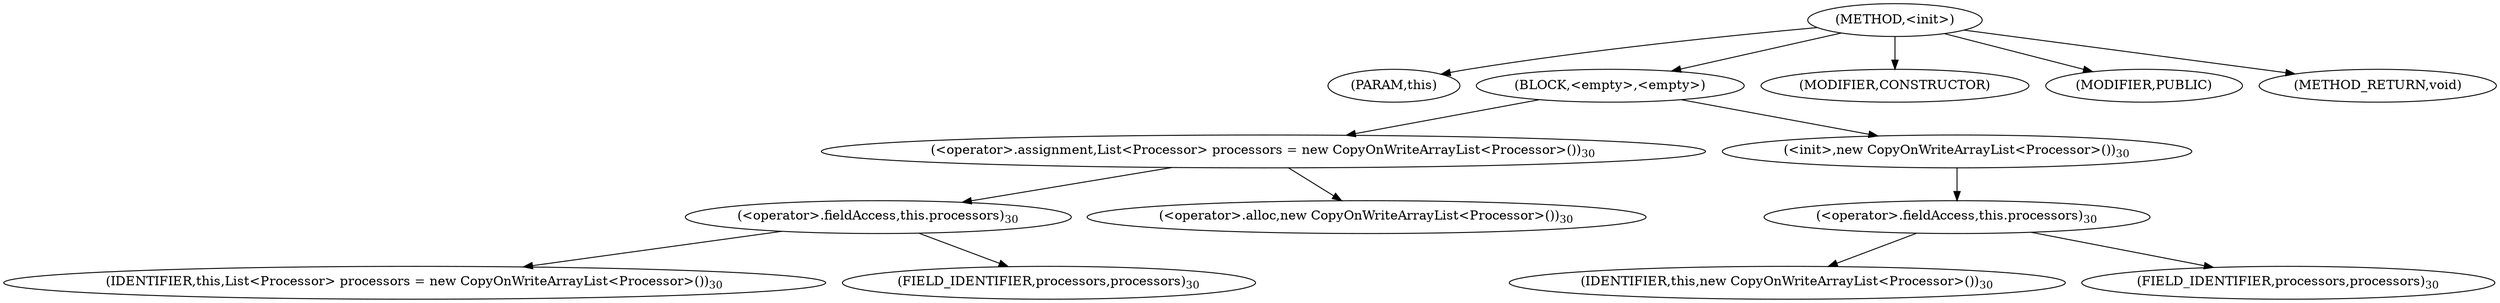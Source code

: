 digraph "&lt;init&gt;" {  
"56" [label = <(METHOD,&lt;init&gt;)> ]
"57" [label = <(PARAM,this)> ]
"58" [label = <(BLOCK,&lt;empty&gt;,&lt;empty&gt;)> ]
"59" [label = <(&lt;operator&gt;.assignment,List&lt;Processor&gt; processors = new CopyOnWriteArrayList&lt;Processor&gt;())<SUB>30</SUB>> ]
"60" [label = <(&lt;operator&gt;.fieldAccess,this.processors)<SUB>30</SUB>> ]
"61" [label = <(IDENTIFIER,this,List&lt;Processor&gt; processors = new CopyOnWriteArrayList&lt;Processor&gt;())<SUB>30</SUB>> ]
"62" [label = <(FIELD_IDENTIFIER,processors,processors)<SUB>30</SUB>> ]
"63" [label = <(&lt;operator&gt;.alloc,new CopyOnWriteArrayList&lt;Processor&gt;())<SUB>30</SUB>> ]
"64" [label = <(&lt;init&gt;,new CopyOnWriteArrayList&lt;Processor&gt;())<SUB>30</SUB>> ]
"65" [label = <(&lt;operator&gt;.fieldAccess,this.processors)<SUB>30</SUB>> ]
"66" [label = <(IDENTIFIER,this,new CopyOnWriteArrayList&lt;Processor&gt;())<SUB>30</SUB>> ]
"67" [label = <(FIELD_IDENTIFIER,processors,processors)<SUB>30</SUB>> ]
"68" [label = <(MODIFIER,CONSTRUCTOR)> ]
"69" [label = <(MODIFIER,PUBLIC)> ]
"70" [label = <(METHOD_RETURN,void)> ]
  "56" -> "57" 
  "56" -> "58" 
  "56" -> "68" 
  "56" -> "69" 
  "56" -> "70" 
  "58" -> "59" 
  "58" -> "64" 
  "59" -> "60" 
  "59" -> "63" 
  "60" -> "61" 
  "60" -> "62" 
  "64" -> "65" 
  "65" -> "66" 
  "65" -> "67" 
}
